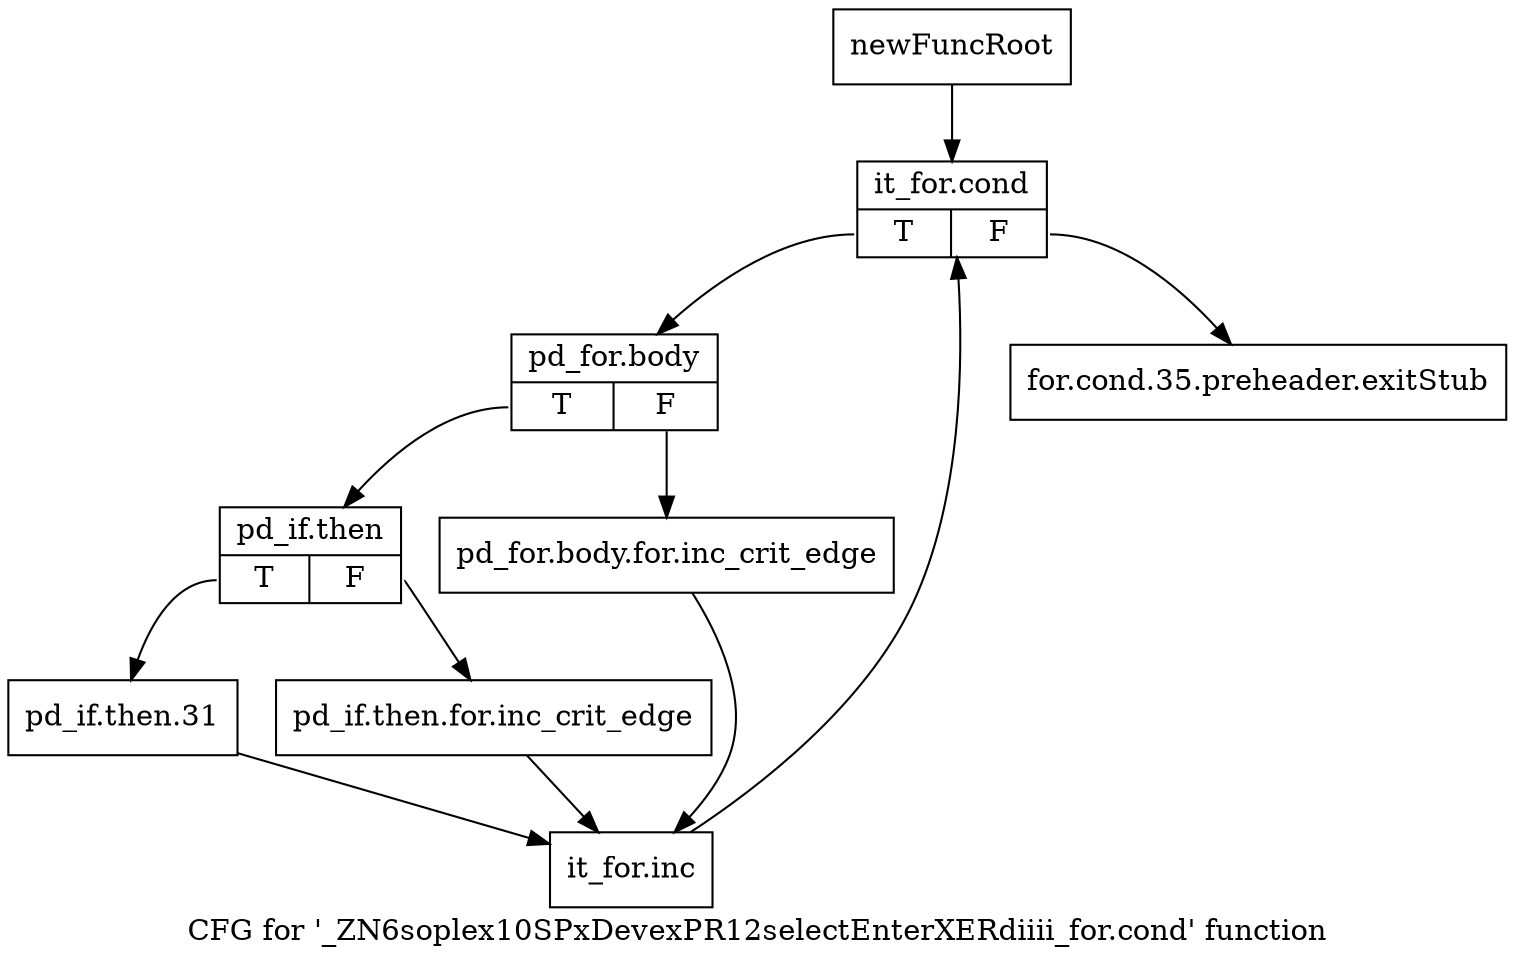 digraph "CFG for '_ZN6soplex10SPxDevexPR12selectEnterXERdiiii_for.cond' function" {
	label="CFG for '_ZN6soplex10SPxDevexPR12selectEnterXERdiiii_for.cond' function";

	Node0x2dbdce0 [shape=record,label="{newFuncRoot}"];
	Node0x2dbdce0 -> Node0x2dbdd80;
	Node0x2dbdd30 [shape=record,label="{for.cond.35.preheader.exitStub}"];
	Node0x2dbdd80 [shape=record,label="{it_for.cond|{<s0>T|<s1>F}}"];
	Node0x2dbdd80:s0 -> Node0x2dbddd0;
	Node0x2dbdd80:s1 -> Node0x2dbdd30;
	Node0x2dbddd0 [shape=record,label="{pd_for.body|{<s0>T|<s1>F}}"];
	Node0x2dbddd0:s0 -> Node0x2dbde70;
	Node0x2dbddd0:s1 -> Node0x2dbde20;
	Node0x2dbde20 [shape=record,label="{pd_for.body.for.inc_crit_edge}"];
	Node0x2dbde20 -> Node0x2dbdf60;
	Node0x2dbde70 [shape=record,label="{pd_if.then|{<s0>T|<s1>F}}"];
	Node0x2dbde70:s0 -> Node0x2dbdf10;
	Node0x2dbde70:s1 -> Node0x2dbdec0;
	Node0x2dbdec0 [shape=record,label="{pd_if.then.for.inc_crit_edge}"];
	Node0x2dbdec0 -> Node0x2dbdf60;
	Node0x2dbdf10 [shape=record,label="{pd_if.then.31}"];
	Node0x2dbdf10 -> Node0x2dbdf60;
	Node0x2dbdf60 [shape=record,label="{it_for.inc}"];
	Node0x2dbdf60 -> Node0x2dbdd80;
}
